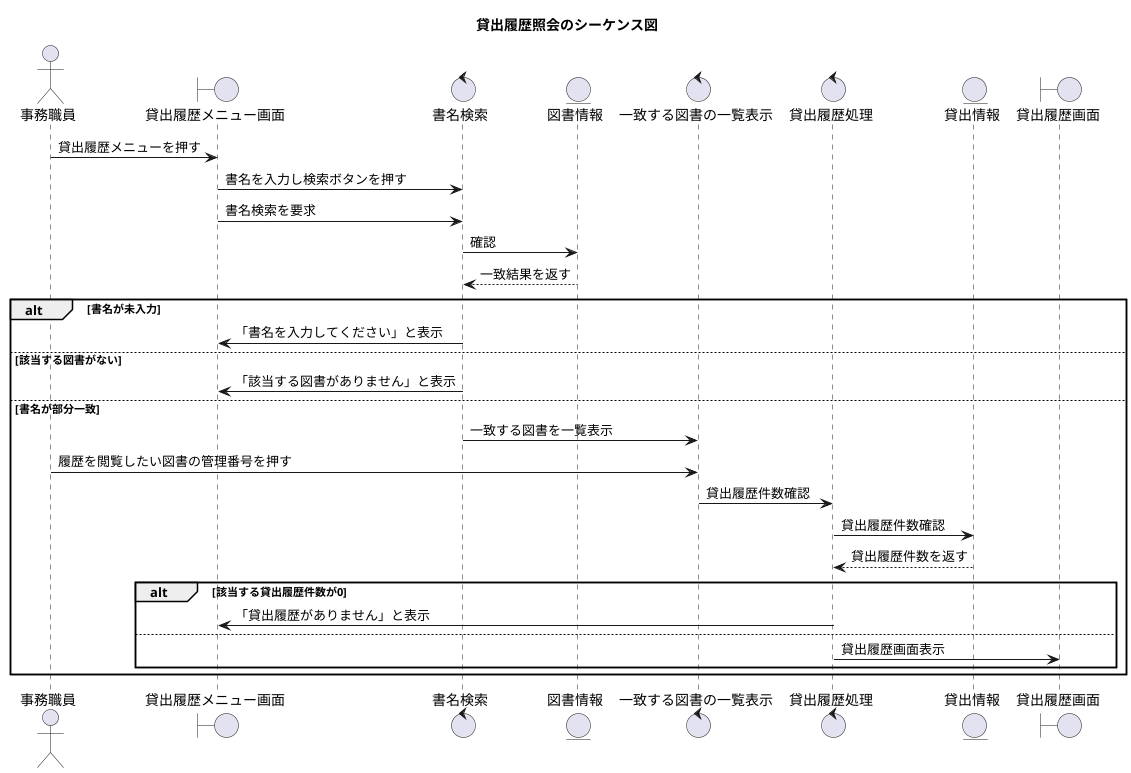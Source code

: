 @startuml
title 貸出履歴照会のシーケンス図

actor 事務職員
boundary 貸出履歴メニュー画面
control 書名検索
entity 図書情報
control 一致する図書の一覧表示
control 貸出履歴処理
entity 貸出情報
boundary 貸出履歴画面

事務職員 -> 貸出履歴メニュー画面: 貸出履歴メニューを押す

貸出履歴メニュー画面 -> 書名検索: 書名を入力し検索ボタンを押す
貸出履歴メニュー画面 -> 書名検索: 書名検索を要求

書名検索 -> 図書情報: 確認
図書情報 --> 書名検索: 一致結果を返す

alt 書名が未入力
    書名検索 -> 貸出履歴メニュー画面: 「書名を入力してください」と表示
else 該当する図書がない
    書名検索 -> 貸出履歴メニュー画面: 「該当する図書がありません」と表示
else 書名が部分一致
    書名検索 -> 一致する図書の一覧表示: 一致する図書を一覧表示

    事務職員 -> 一致する図書の一覧表示: 履歴を閲覧したい図書の管理番号を押す
    一致する図書の一覧表示 -> 貸出履歴処理: 貸出履歴件数確認
    貸出履歴処理 -> 貸出情報: 貸出履歴件数確認
    貸出情報 --> 貸出履歴処理: 貸出履歴件数を返す

    alt 該当する貸出履歴件数が0
        貸出履歴処理 -> 貸出履歴メニュー画面: 「貸出履歴がありません」と表示
    else
        貸出履歴処理 -> 貸出履歴画面: 貸出履歴画面表示
    end
end

@enduml

